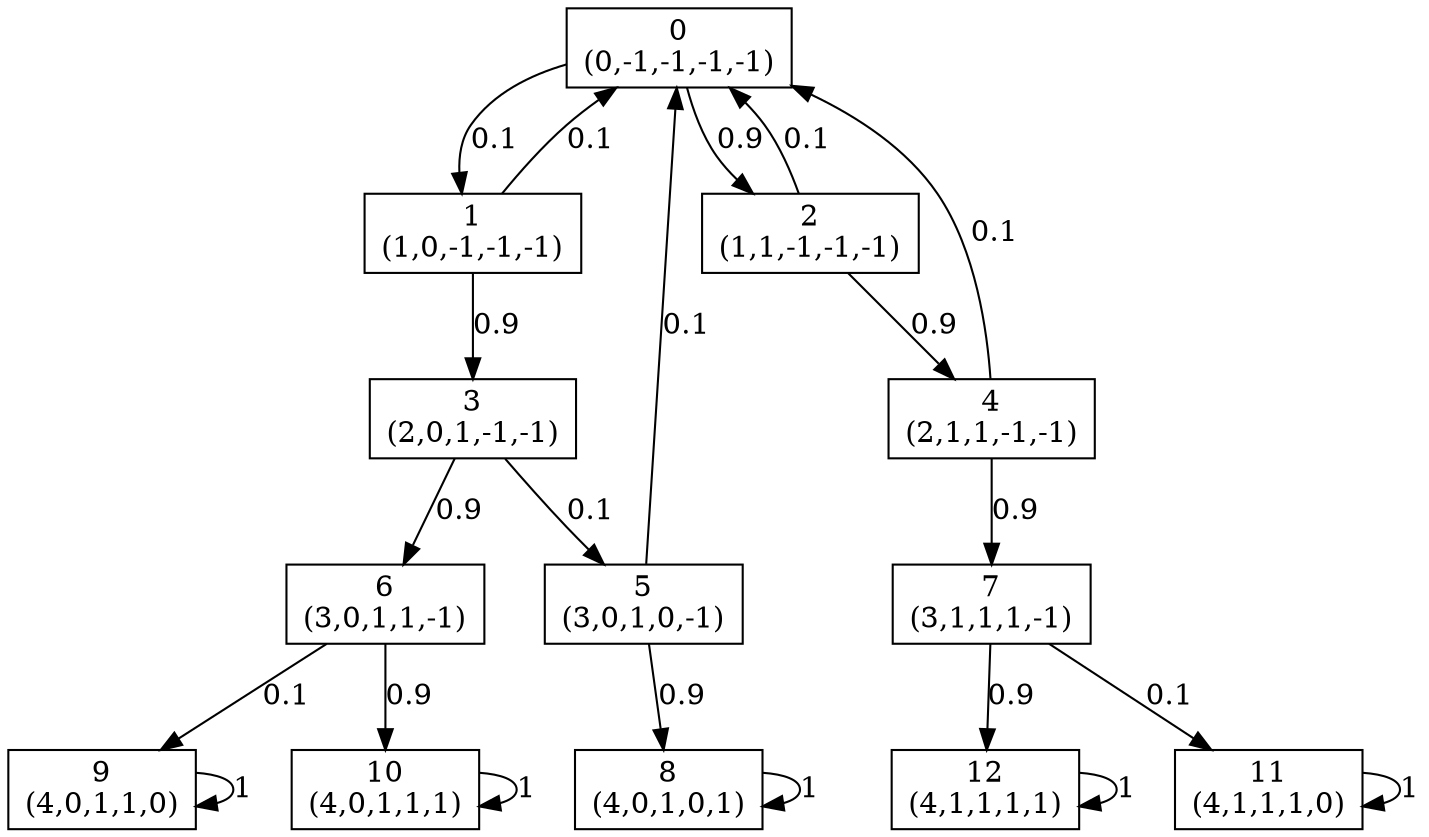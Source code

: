 digraph P {
node [shape=box];
0 -> 1 [ label="0.1" ];
0 -> 2 [ label="0.9" ];
1 -> 0 [ label="0.1" ];
1 -> 3 [ label="0.9" ];
2 -> 0 [ label="0.1" ];
2 -> 4 [ label="0.9" ];
3 -> 5 [ label="0.1" ];
3 -> 6 [ label="0.9" ];
4 -> 0 [ label="0.1" ];
4 -> 7 [ label="0.9" ];
5 -> 0 [ label="0.1" ];
5 -> 8 [ label="0.9" ];
6 -> 9 [ label="0.1" ];
6 -> 10 [ label="0.9" ];
7 -> 11 [ label="0.1" ];
7 -> 12 [ label="0.9" ];
8 -> 8 [ label="1" ];
9 -> 9 [ label="1" ];
10 -> 10 [ label="1" ];
11 -> 11 [ label="1" ];
12 -> 12 [ label="1" ];
0 [label="0\n(0,-1,-1,-1,-1)"];
1 [label="1\n(1,0,-1,-1,-1)"];
2 [label="2\n(1,1,-1,-1,-1)"];
3 [label="3\n(2,0,1,-1,-1)"];
4 [label="4\n(2,1,1,-1,-1)"];
5 [label="5\n(3,0,1,0,-1)"];
6 [label="6\n(3,0,1,1,-1)"];
7 [label="7\n(3,1,1,1,-1)"];
8 [label="8\n(4,0,1,0,1)"];
9 [label="9\n(4,0,1,1,0)"];
10 [label="10\n(4,0,1,1,1)"];
11 [label="11\n(4,1,1,1,0)"];
12 [label="12\n(4,1,1,1,1)"];
}
